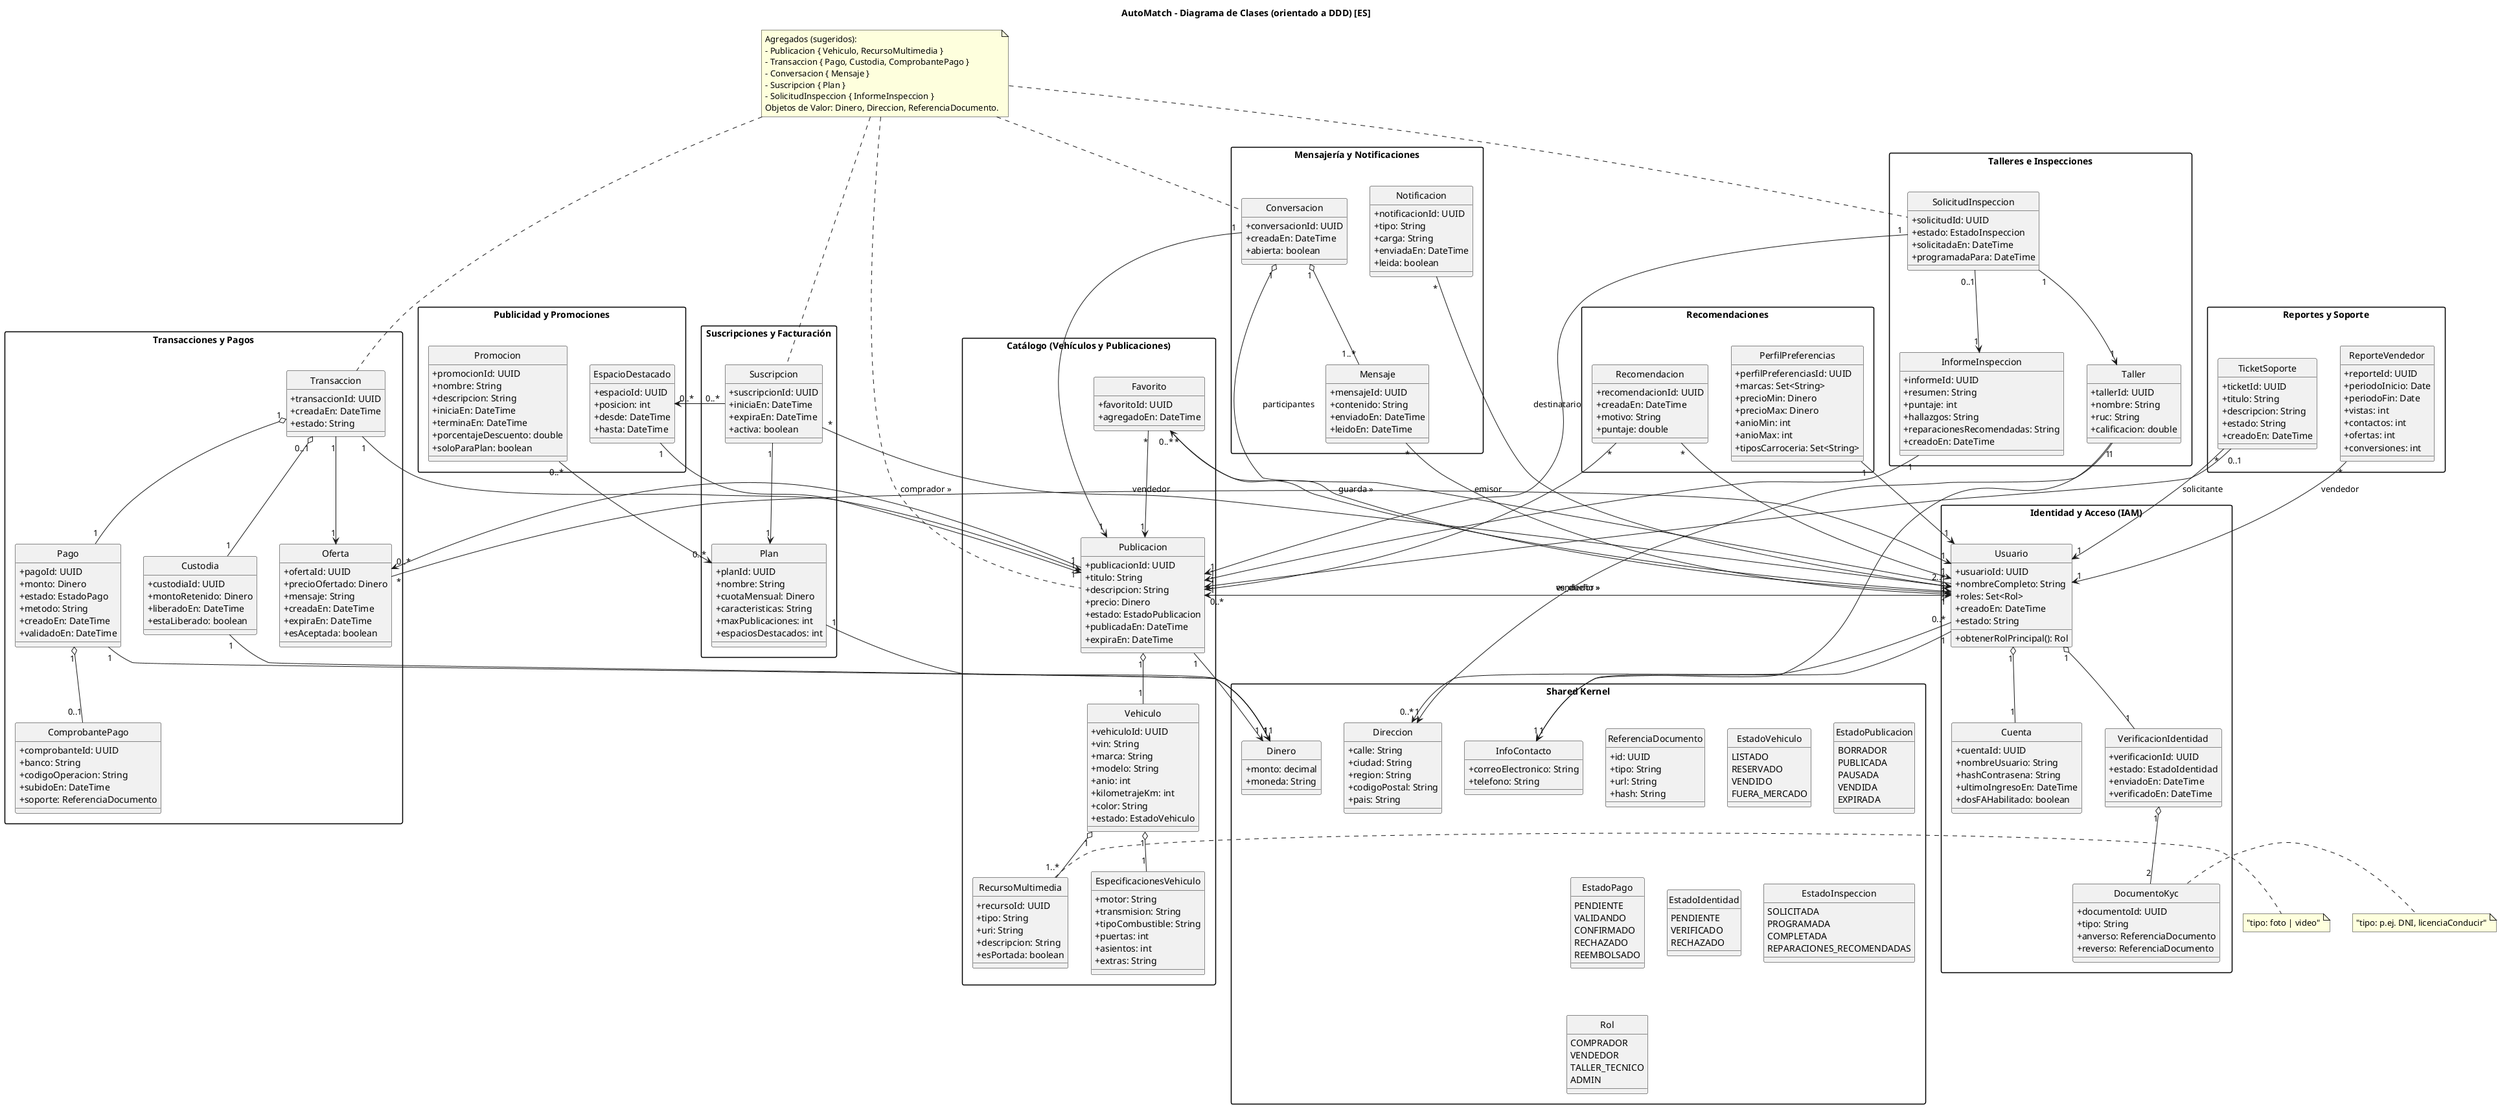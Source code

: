 @startuml
title AutoMatch - Diagrama de Clases (orientado a DDD) [ES]

skinparam packageStyle rectangle
skinparam classAttributeIconSize 0
hide circle

' =========================
' Shared Kernel / Objetos de Valor
' =========================
package "Shared Kernel" {
  class Dinero {
    +monto: decimal
    +moneda: String
  }

  class Direccion {
    +calle: String
    +ciudad: String
    +region: String
    +codigoPostal: String
    +pais: String
  }

  class InfoContacto {
    +correoElectronico: String
    +telefono: String
  }

  class ReferenciaDocumento {
    +id: UUID
    +tipo: String
    +url: String
    +hash: String
  }

  enum EstadoVehiculo {
    LISTADO
    RESERVADO
    VENDIDO
    FUERA_MERCADO
  }

  enum EstadoPublicacion {
    BORRADOR
    PUBLICADA
    PAUSADA
    VENDIDA
    EXPIRADA
  }

  enum EstadoPago {
    PENDIENTE
    VALIDANDO
    CONFIRMADO
    RECHAZADO
    REEMBOLSADO
  }

  enum EstadoIdentidad {
    PENDIENTE
    VERIFICADO
    RECHAZADO
  }

  enum EstadoInspeccion {
    SOLICITADA
    PROGRAMADA
    COMPLETADA
    REPARACIONES_RECOMENDADAS
  }

  enum Rol {
    COMPRADOR
    VENDEDOR
    TALLER_TECNICO
    ADMIN
  }
}

' =========================
' Identidad y Acceso (IAM)
' =========================
package "Identidad y Acceso (IAM)" {
  class Usuario {
    +usuarioId: UUID
    +nombreCompleto: String
    +roles: Set<Rol>
    +creadoEn: DateTime
    +estado: String
    +obtenerRolPrincipal(): Rol
  }

  class Cuenta {
    +cuentaId: UUID
    +nombreUsuario: String
    +hashContrasena: String
    +ultimoIngresoEn: DateTime
    +dosFAHabilitado: boolean
  }

  class VerificacionIdentidad {
    +verificacionId: UUID
    +estado: EstadoIdentidad
    +enviadoEn: DateTime
    +verificadoEn: DateTime
  }

  class DocumentoKyc {
    +documentoId: UUID
    +tipo: String
    +anverso: ReferenciaDocumento
    +reverso: ReferenciaDocumento
  }

  Usuario "1" o-- "1" Cuenta
  Usuario "1" o-- "1" VerificacionIdentidad
  VerificacionIdentidad "1" o-- "2" DocumentoKyc
  Usuario "1" --> "1" InfoContacto
  Usuario "0..*" --> "0..*" Direccion
}

' =========================
' Catálogo (Vehículos y Publicaciones)
' =========================
package "Catálogo (Vehículos y Publicaciones)" {
  class Vehiculo {
    +vehiculoId: UUID
    +vin: String
    +marca: String
    +modelo: String
    +anio: int
    +kilometrajeKm: int
    +color: String
    +estado: EstadoVehiculo
  }

  class EspecificacionesVehiculo {
    +motor: String
    +transmision: String
    +tipoCombustible: String
    +puertas: int
    +asientos: int
    +extras: String
  }

  class RecursoMultimedia {
    +recursoId: UUID
    +tipo: String
    +uri: String
    +descripcion: String
    +esPortada: boolean
  }

  class Publicacion {
    +publicacionId: UUID
    +titulo: String
    +descripcion: String
    +precio: Dinero
    +estado: EstadoPublicacion
    +publicadaEn: DateTime
    +expiraEn: DateTime
  }

  class Favorito {
    +favoritoId: UUID
    +agregadoEn: DateTime
  }

  Vehiculo "1" o-- "1" EspecificacionesVehiculo
  Vehiculo "1" o-- "1..*" RecursoMultimedia
  Publicacion "1" o-- "1" Vehiculo
  Publicacion "1" --> "1" Dinero
  Usuario "1" --> "0..*" Publicacion : es_dueño »
  Usuario "1" --> "0..*" Favorito : guarda »
  Favorito "*" --> "1" Publicacion
  Favorito "*" --> "1" Usuario
}

' =========================
' Talleres e Inspecciones
' =========================
package "Talleres e Inspecciones" {
  class Taller {
    +tallerId: UUID
    +nombre: String
    +ruc: String
    +calificacion: double
  }

  class SolicitudInspeccion {
    +solicitudId: UUID
    +estado: EstadoInspeccion
    +solicitadaEn: DateTime
    +programadaPara: DateTime
  }

  class InformeInspeccion {
    +informeId: UUID
    +resumen: String
    +puntaje: int
    +hallazgos: String
    +reparacionesRecomendadas: String
    +creadoEn: DateTime
  }

  Taller "1" --> "1" Direccion
  Taller "1" --> "1" InfoContacto
  SolicitudInspeccion "1" --> "1" Publicacion
  SolicitudInspeccion "1" --> "1" Taller
  SolicitudInspeccion "0..1" --> "1" InformeInspeccion
  InformeInspeccion "1" --> "1" Publicacion
}

' =========================
' Transacciones y Pagos
' =========================
package "Transacciones y Pagos" {
  class Oferta {
    +ofertaId: UUID
    +precioOfertado: Dinero
    +mensaje: String
    +creadaEn: DateTime
    +expiraEn: DateTime
    +esAceptada: boolean
  }

  class Transaccion {
    +transaccionId: UUID
    +creadaEn: DateTime
    +estado: String
  }

  class Pago {
    +pagoId: UUID
    +monto: Dinero
    +estado: EstadoPago
    +metodo: String
    +creadoEn: DateTime
    +validadoEn: DateTime
  }

  class ComprobantePago {
    +comprobanteId: UUID
    +banco: String
    +codigoOperacion: String
    +subidoEn: DateTime
    +soporte: ReferenciaDocumento
  }

  class Custodia {
    +custodiaId: UUID
    +montoRetenido: Dinero
    +liberadoEn: DateTime
    +estaLiberado: boolean
  }

  Publicacion "1" --> "0..*" Oferta
  Oferta "*" --> "1" Usuario : comprador »
  Publicacion "1" --> "1" Usuario : vendedor »
  Transaccion "1" --> "1" Publicacion
  Transaccion "1" --> "1" Oferta
  Transaccion "1" o-- "1" Pago
  Pago "1" o-- "0..1" ComprobantePago
  Pago "1" --> "1" Dinero
  Transaccion "0..1" o-- "1" Custodia
  Custodia "1" --> "1" Dinero
}

' =========================
' Mensajería y Notificaciones
' =========================
package "Mensajería y Notificaciones" {
  class Conversacion {
    +conversacionId: UUID
    +creadaEn: DateTime
    +abierta: boolean
  }

  class Mensaje {
    +mensajeId: UUID
    +contenido: String
    +enviadoEn: DateTime
    +leidoEn: DateTime
  }

  class Notificacion {
    +notificacionId: UUID
    +tipo: String
    +carga: String
    +enviadaEn: DateTime
    +leida: boolean
  }

  Conversacion "1" o-- "2..*" Usuario : participantes
  Conversacion "1" o-- "1..*" Mensaje
  Mensaje "*" --> "1" Usuario : emisor
  Notificacion "*" --> "1" Usuario : destinatario
  Conversacion "1" --> "1" Publicacion
}

' =========================
' Suscripciones y Facturación
' =========================
package "Suscripciones y Facturación" {
  class Plan {
    +planId: UUID
    +nombre: String
    +cuotaMensual: Dinero
    +caracteristicas: String
    +maxPublicaciones: int
    +espaciosDestacados: int
  }

  class Suscripcion {
    +suscripcionId: UUID
    +iniciaEn: DateTime
    +expiraEn: DateTime
    +activa: boolean
  }

  Plan "1" --> "1" Dinero
  Suscripcion "1" --> "1" Plan
  Suscripcion "*" --> "1" Usuario : vendedor
}

' =========================
' Publicidad y Promociones
' =========================
package "Publicidad y Promociones" {
  class Promocion {
    +promocionId: UUID
    +nombre: String
    +descripcion: String
    +iniciaEn: DateTime
    +terminaEn: DateTime
    +porcentajeDescuento: double
    +soloParaPlan: boolean
  }

  class EspacioDestacado {
    +espacioId: UUID
    +posicion: int
    +desde: DateTime
    +hasta: DateTime
  }

  Promocion "0..*" --> "0..*" Plan
  EspacioDestacado "1" --> "1" Publicacion
  Suscripcion "0..*" --> "0..*" EspacioDestacado
}

' =========================
' Recomendaciones
' =========================
package "Recomendaciones" {
  class PerfilPreferencias {
    +perfilPreferenciasId: UUID
    +marcas: Set<String>
    +precioMin: Dinero
    +precioMax: Dinero
    +anioMin: int
    +anioMax: int
    +tiposCarroceria: Set<String>
  }

  class Recomendacion {
    +recomendacionId: UUID
    +creadaEn: DateTime
    +motivo: String
    +puntaje: double
  }

  PerfilPreferencias "1" --> "1" Usuario
  Recomendacion "*" --> "1" Usuario
  Recomendacion "*" --> "1" Publicacion
}

' =========================
' Reportes y Soporte
' =========================
package "Reportes y Soporte" {
  class ReporteVendedor {
    +reporteId: UUID
    +periodoInicio: Date
    +periodoFin: Date
    +vistas: int
    +contactos: int
    +ofertas: int
    +conversiones: int
  }

  class TicketSoporte {
    +ticketId: UUID
    +titulo: String
    +descripcion: String
    +estado: String
    +creadoEn: DateTime
  }

  ReporteVendedor "*" --> "1" Usuario : vendedor
  TicketSoporte "*" --> "1" Usuario : solicitante
  TicketSoporte "0..1" --> "1" Publicacion
}

' =========================
' Notas
' =========================
note right of RecursoMultimedia
"tipo: foto | video"
end note

note right of DocumentoKyc
"tipo: p.ej. DNI, licenciaConducir"
end note

note "Agregados (sugeridos):\n- Publicacion { Vehiculo, RecursoMultimedia }\n- Transaccion { Pago, Custodia, ComprobantePago }\n- Conversacion { Mensaje }\n- Suscripcion { Plan }\n- SolicitudInspeccion { InformeInspeccion }\nObjetos de Valor: Dinero, Direccion, ReferenciaDocumento." as N1
N1 .. Publicacion
N1 .. Transaccion
N1 .. Conversacion
N1 .. Suscripcion
N1 .. SolicitudInspeccion

@enduml
